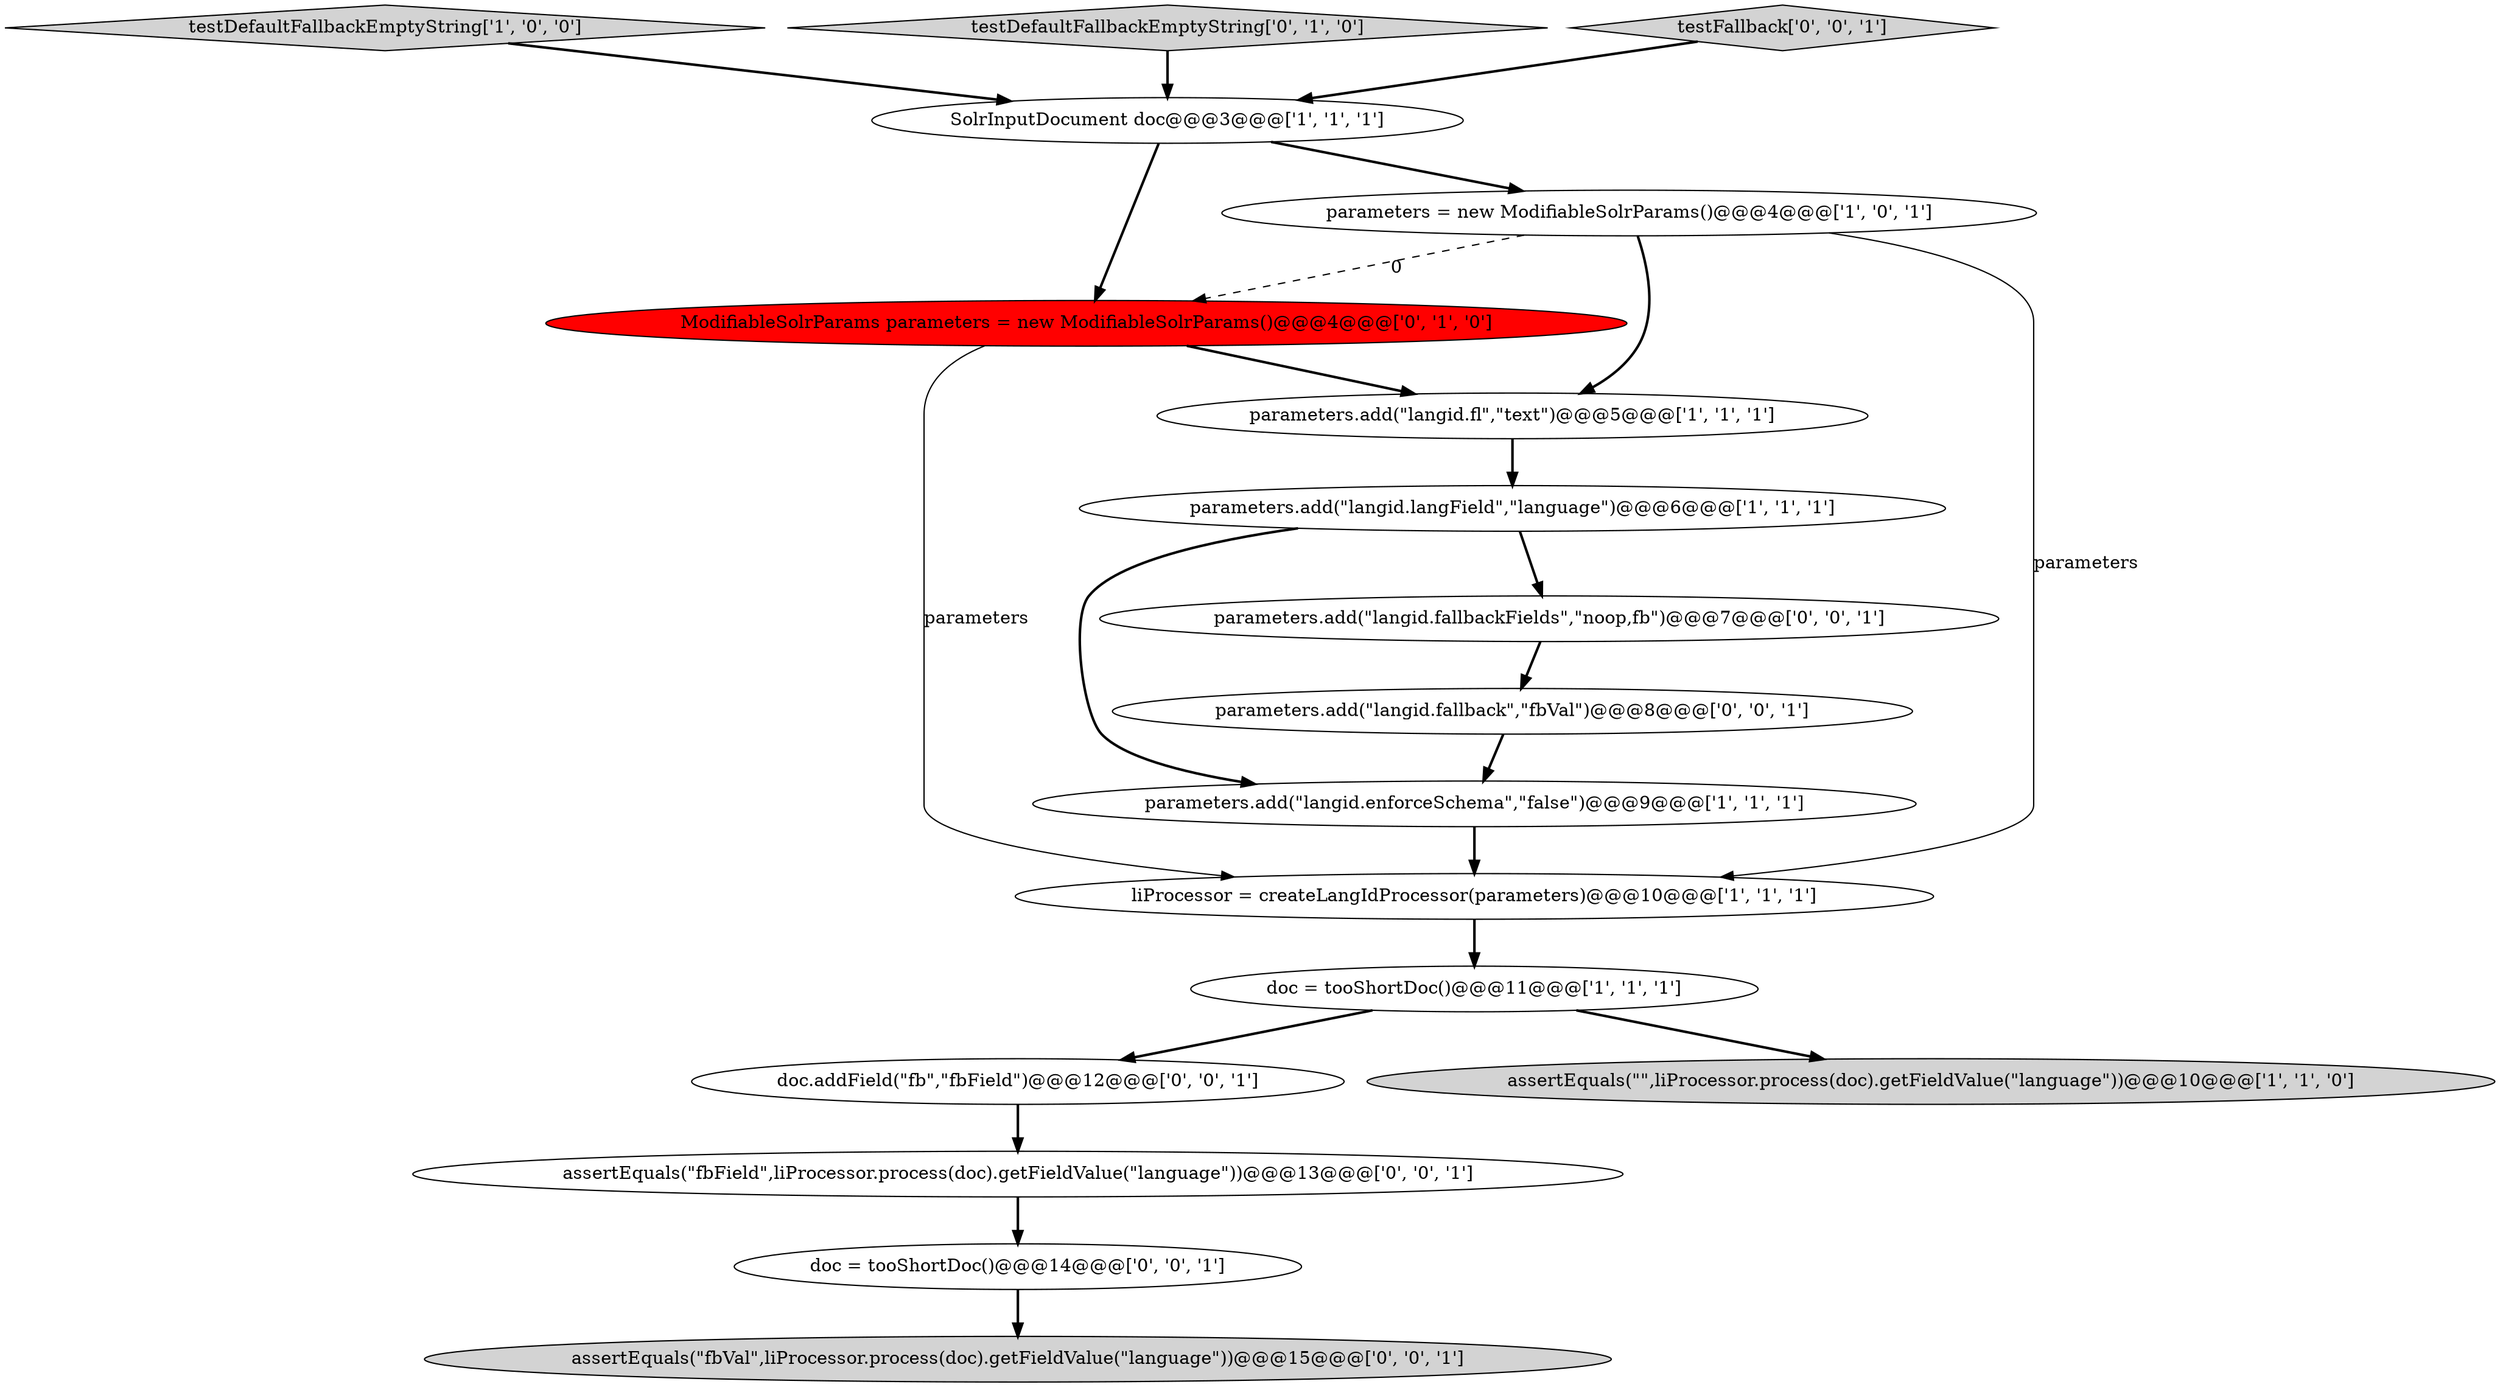 digraph {
8 [style = filled, label = "testDefaultFallbackEmptyString['1', '0', '0']", fillcolor = lightgray, shape = diamond image = "AAA0AAABBB1BBB"];
9 [style = filled, label = "testDefaultFallbackEmptyString['0', '1', '0']", fillcolor = lightgray, shape = diamond image = "AAA0AAABBB2BBB"];
12 [style = filled, label = "assertEquals(\"fbVal\",liProcessor.process(doc).getFieldValue(\"language\"))@@@15@@@['0', '0', '1']", fillcolor = lightgray, shape = ellipse image = "AAA0AAABBB3BBB"];
15 [style = filled, label = "parameters.add(\"langid.fallbackFields\",\"noop,fb\")@@@7@@@['0', '0', '1']", fillcolor = white, shape = ellipse image = "AAA0AAABBB3BBB"];
16 [style = filled, label = "parameters.add(\"langid.fallback\",\"fbVal\")@@@8@@@['0', '0', '1']", fillcolor = white, shape = ellipse image = "AAA0AAABBB3BBB"];
2 [style = filled, label = "parameters.add(\"langid.enforceSchema\",\"false\")@@@9@@@['1', '1', '1']", fillcolor = white, shape = ellipse image = "AAA0AAABBB1BBB"];
17 [style = filled, label = "testFallback['0', '0', '1']", fillcolor = lightgray, shape = diamond image = "AAA0AAABBB3BBB"];
10 [style = filled, label = "ModifiableSolrParams parameters = new ModifiableSolrParams()@@@4@@@['0', '1', '0']", fillcolor = red, shape = ellipse image = "AAA1AAABBB2BBB"];
11 [style = filled, label = "doc = tooShortDoc()@@@14@@@['0', '0', '1']", fillcolor = white, shape = ellipse image = "AAA0AAABBB3BBB"];
1 [style = filled, label = "SolrInputDocument doc@@@3@@@['1', '1', '1']", fillcolor = white, shape = ellipse image = "AAA0AAABBB1BBB"];
5 [style = filled, label = "liProcessor = createLangIdProcessor(parameters)@@@10@@@['1', '1', '1']", fillcolor = white, shape = ellipse image = "AAA0AAABBB1BBB"];
4 [style = filled, label = "doc = tooShortDoc()@@@11@@@['1', '1', '1']", fillcolor = white, shape = ellipse image = "AAA0AAABBB1BBB"];
7 [style = filled, label = "parameters.add(\"langid.fl\",\"text\")@@@5@@@['1', '1', '1']", fillcolor = white, shape = ellipse image = "AAA0AAABBB1BBB"];
14 [style = filled, label = "doc.addField(\"fb\",\"fbField\")@@@12@@@['0', '0', '1']", fillcolor = white, shape = ellipse image = "AAA0AAABBB3BBB"];
13 [style = filled, label = "assertEquals(\"fbField\",liProcessor.process(doc).getFieldValue(\"language\"))@@@13@@@['0', '0', '1']", fillcolor = white, shape = ellipse image = "AAA0AAABBB3BBB"];
3 [style = filled, label = "parameters.add(\"langid.langField\",\"language\")@@@6@@@['1', '1', '1']", fillcolor = white, shape = ellipse image = "AAA0AAABBB1BBB"];
6 [style = filled, label = "parameters = new ModifiableSolrParams()@@@4@@@['1', '0', '1']", fillcolor = white, shape = ellipse image = "AAA0AAABBB1BBB"];
0 [style = filled, label = "assertEquals(\"\",liProcessor.process(doc).getFieldValue(\"language\"))@@@10@@@['1', '1', '0']", fillcolor = lightgray, shape = ellipse image = "AAA0AAABBB1BBB"];
4->14 [style = bold, label=""];
17->1 [style = bold, label=""];
6->5 [style = solid, label="parameters"];
11->12 [style = bold, label=""];
3->15 [style = bold, label=""];
16->2 [style = bold, label=""];
15->16 [style = bold, label=""];
10->7 [style = bold, label=""];
13->11 [style = bold, label=""];
7->3 [style = bold, label=""];
4->0 [style = bold, label=""];
6->10 [style = dashed, label="0"];
8->1 [style = bold, label=""];
1->6 [style = bold, label=""];
3->2 [style = bold, label=""];
5->4 [style = bold, label=""];
14->13 [style = bold, label=""];
6->7 [style = bold, label=""];
9->1 [style = bold, label=""];
1->10 [style = bold, label=""];
10->5 [style = solid, label="parameters"];
2->5 [style = bold, label=""];
}

